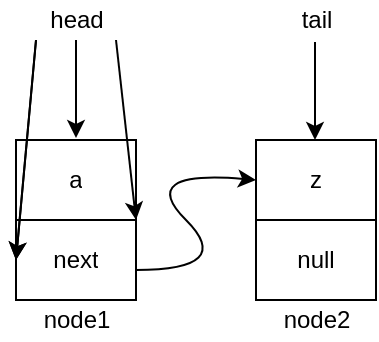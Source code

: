 <mxfile version="17.4.3" type="github">
  <diagram id="elI6AwSIGjLYtBaEWZJg" name="Page-1">
    <mxGraphModel dx="1038" dy="579" grid="1" gridSize="10" guides="1" tooltips="1" connect="1" arrows="1" fold="1" page="1" pageScale="1" pageWidth="850" pageHeight="1100" math="0" shadow="0">
      <root>
        <mxCell id="0" />
        <mxCell id="1" parent="0" />
        <mxCell id="kVRj3fY2eRAeYTCR9Hya-1" value="" style="shape=table;startSize=0;container=1;collapsible=0;childLayout=tableLayout;rounded=0;sketch=0;" vertex="1" parent="1">
          <mxGeometry x="320" y="240" width="60" height="80" as="geometry" />
        </mxCell>
        <mxCell id="kVRj3fY2eRAeYTCR9Hya-2" value="" style="shape=tableRow;horizontal=0;startSize=0;swimlaneHead=0;swimlaneBody=0;top=0;left=0;bottom=0;right=0;collapsible=0;dropTarget=0;fillColor=none;points=[[0,0.5],[1,0.5]];portConstraint=eastwest;rounded=0;sketch=0;" vertex="1" parent="kVRj3fY2eRAeYTCR9Hya-1">
          <mxGeometry width="60" height="40" as="geometry" />
        </mxCell>
        <mxCell id="kVRj3fY2eRAeYTCR9Hya-3" value="a" style="shape=partialRectangle;html=1;whiteSpace=wrap;connectable=0;overflow=hidden;fillColor=none;top=0;left=0;bottom=0;right=0;pointerEvents=1;rounded=0;sketch=0;" vertex="1" parent="kVRj3fY2eRAeYTCR9Hya-2">
          <mxGeometry width="60" height="40" as="geometry">
            <mxRectangle width="60" height="40" as="alternateBounds" />
          </mxGeometry>
        </mxCell>
        <mxCell id="kVRj3fY2eRAeYTCR9Hya-4" value="" style="shape=tableRow;horizontal=0;startSize=0;swimlaneHead=0;swimlaneBody=0;top=0;left=0;bottom=0;right=0;collapsible=0;dropTarget=0;fillColor=none;points=[[0,0.5],[1,0.5]];portConstraint=eastwest;rounded=0;sketch=0;" vertex="1" parent="kVRj3fY2eRAeYTCR9Hya-1">
          <mxGeometry y="40" width="60" height="40" as="geometry" />
        </mxCell>
        <mxCell id="kVRj3fY2eRAeYTCR9Hya-5" value="next" style="shape=partialRectangle;html=1;whiteSpace=wrap;connectable=0;overflow=hidden;fillColor=none;top=0;left=0;bottom=0;right=0;pointerEvents=1;rounded=0;sketch=0;" vertex="1" parent="kVRj3fY2eRAeYTCR9Hya-4">
          <mxGeometry width="60" height="40" as="geometry">
            <mxRectangle width="60" height="40" as="alternateBounds" />
          </mxGeometry>
        </mxCell>
        <mxCell id="kVRj3fY2eRAeYTCR9Hya-17" value="" style="shape=singleArrow;whiteSpace=wrap;html=1;arrowWidth=0.4;arrowSize=0.4;" vertex="1" parent="kVRj3fY2eRAeYTCR9Hya-4">
          <mxGeometry x="60" width="NaN" height="40" as="geometry">
            <mxRectangle width="NaN" height="40" as="alternateBounds" />
          </mxGeometry>
        </mxCell>
        <mxCell id="kVRj3fY2eRAeYTCR9Hya-19" value="" style="shape=waypoint;sketch=0;size=6;pointerEvents=1;points=[];fillColor=none;resizable=0;rotatable=0;perimeter=centerPerimeter;snapToPoint=1;" vertex="1" parent="kVRj3fY2eRAeYTCR9Hya-4">
          <mxGeometry width="NaN" height="40" as="geometry">
            <mxRectangle width="NaN" height="40" as="alternateBounds" />
          </mxGeometry>
        </mxCell>
        <mxCell id="kVRj3fY2eRAeYTCR9Hya-22" value="" style="shape=waypoint;sketch=0;size=6;pointerEvents=1;points=[];fillColor=none;resizable=0;rotatable=0;perimeter=centerPerimeter;snapToPoint=1;" vertex="1" parent="kVRj3fY2eRAeYTCR9Hya-4">
          <mxGeometry width="NaN" height="40" as="geometry">
            <mxRectangle width="NaN" height="40" as="alternateBounds" />
          </mxGeometry>
        </mxCell>
        <mxCell id="kVRj3fY2eRAeYTCR9Hya-24" value="" style="shape=waypoint;sketch=0;size=6;pointerEvents=1;points=[];fillColor=none;resizable=0;rotatable=0;perimeter=centerPerimeter;snapToPoint=1;" vertex="1" parent="kVRj3fY2eRAeYTCR9Hya-4">
          <mxGeometry width="NaN" height="40" as="geometry">
            <mxRectangle width="NaN" height="40" as="alternateBounds" />
          </mxGeometry>
        </mxCell>
        <mxCell id="kVRj3fY2eRAeYTCR9Hya-6" value="" style="shape=table;startSize=0;container=1;collapsible=0;childLayout=tableLayout;rounded=0;sketch=0;" vertex="1" parent="1">
          <mxGeometry x="440" y="240" width="60" height="80" as="geometry" />
        </mxCell>
        <mxCell id="kVRj3fY2eRAeYTCR9Hya-7" value="" style="shape=tableRow;horizontal=0;startSize=0;swimlaneHead=0;swimlaneBody=0;top=0;left=0;bottom=0;right=0;collapsible=0;dropTarget=0;fillColor=none;points=[[0,0.5],[1,0.5]];portConstraint=eastwest;rounded=0;sketch=0;" vertex="1" parent="kVRj3fY2eRAeYTCR9Hya-6">
          <mxGeometry width="60" height="40" as="geometry" />
        </mxCell>
        <mxCell id="kVRj3fY2eRAeYTCR9Hya-8" value="z" style="shape=partialRectangle;html=1;whiteSpace=wrap;connectable=0;overflow=hidden;fillColor=none;top=0;left=0;bottom=0;right=0;pointerEvents=1;rounded=0;sketch=0;" vertex="1" parent="kVRj3fY2eRAeYTCR9Hya-7">
          <mxGeometry width="60" height="40" as="geometry">
            <mxRectangle width="60" height="40" as="alternateBounds" />
          </mxGeometry>
        </mxCell>
        <mxCell id="kVRj3fY2eRAeYTCR9Hya-9" value="" style="shape=tableRow;horizontal=0;startSize=0;swimlaneHead=0;swimlaneBody=0;top=0;left=0;bottom=0;right=0;collapsible=0;dropTarget=0;fillColor=none;points=[[0,0.5],[1,0.5]];portConstraint=eastwest;rounded=0;sketch=0;" vertex="1" parent="kVRj3fY2eRAeYTCR9Hya-6">
          <mxGeometry y="40" width="60" height="40" as="geometry" />
        </mxCell>
        <mxCell id="kVRj3fY2eRAeYTCR9Hya-10" value="null" style="shape=partialRectangle;html=1;whiteSpace=wrap;connectable=0;overflow=hidden;fillColor=none;top=0;left=0;bottom=0;right=0;pointerEvents=1;rounded=0;sketch=0;" vertex="1" parent="kVRj3fY2eRAeYTCR9Hya-9">
          <mxGeometry width="60" height="40" as="geometry">
            <mxRectangle width="60" height="40" as="alternateBounds" />
          </mxGeometry>
        </mxCell>
        <mxCell id="kVRj3fY2eRAeYTCR9Hya-11" value="node1" style="text;html=1;align=center;verticalAlign=middle;resizable=0;points=[];autosize=1;strokeColor=none;fillColor=none;" vertex="1" parent="1">
          <mxGeometry x="325" y="320" width="50" height="20" as="geometry" />
        </mxCell>
        <mxCell id="kVRj3fY2eRAeYTCR9Hya-12" value="node2" style="text;html=1;align=center;verticalAlign=middle;resizable=0;points=[];autosize=1;strokeColor=none;fillColor=none;" vertex="1" parent="1">
          <mxGeometry x="445" y="320" width="50" height="20" as="geometry" />
        </mxCell>
        <mxCell id="kVRj3fY2eRAeYTCR9Hya-18" value="" style="edgeStyle=orthogonalEdgeStyle;rounded=0;orthogonalLoop=1;jettySize=auto;html=1;" edge="1" parent="1" source="kVRj3fY2eRAeYTCR9Hya-16" target="kVRj3fY2eRAeYTCR9Hya-17">
          <mxGeometry relative="1" as="geometry" />
        </mxCell>
        <mxCell id="kVRj3fY2eRAeYTCR9Hya-20" value="" style="edgeStyle=orthogonalEdgeStyle;rounded=0;orthogonalLoop=1;jettySize=auto;html=1;" edge="1" parent="1" source="kVRj3fY2eRAeYTCR9Hya-16" target="kVRj3fY2eRAeYTCR9Hya-19">
          <mxGeometry relative="1" as="geometry" />
        </mxCell>
        <mxCell id="kVRj3fY2eRAeYTCR9Hya-23" value="" style="edgeStyle=orthogonalEdgeStyle;rounded=0;orthogonalLoop=1;jettySize=auto;html=1;" edge="1" parent="1" source="kVRj3fY2eRAeYTCR9Hya-16" target="kVRj3fY2eRAeYTCR9Hya-22">
          <mxGeometry relative="1" as="geometry" />
        </mxCell>
        <mxCell id="kVRj3fY2eRAeYTCR9Hya-16" value="head" style="text;html=1;align=center;verticalAlign=middle;resizable=0;points=[];autosize=1;strokeColor=none;fillColor=none;" vertex="1" parent="1">
          <mxGeometry x="330" y="170" width="40" height="20" as="geometry" />
        </mxCell>
        <mxCell id="kVRj3fY2eRAeYTCR9Hya-26" value="" style="endArrow=classic;html=1;rounded=0;entryX=0.5;entryY=-0.025;entryDx=0;entryDy=0;entryPerimeter=0;" edge="1" parent="1" source="kVRj3fY2eRAeYTCR9Hya-16" target="kVRj3fY2eRAeYTCR9Hya-2">
          <mxGeometry width="50" height="50" relative="1" as="geometry">
            <mxPoint x="400" y="350" as="sourcePoint" />
            <mxPoint x="450" y="300" as="targetPoint" />
          </mxGeometry>
        </mxCell>
        <mxCell id="kVRj3fY2eRAeYTCR9Hya-27" value="" style="curved=1;endArrow=classic;html=1;rounded=0;entryX=0;entryY=0.5;entryDx=0;entryDy=0;" edge="1" parent="1" target="kVRj3fY2eRAeYTCR9Hya-7">
          <mxGeometry width="50" height="50" relative="1" as="geometry">
            <mxPoint x="380" y="305" as="sourcePoint" />
            <mxPoint x="430" y="255" as="targetPoint" />
            <Array as="points">
              <mxPoint x="430" y="305" />
              <mxPoint x="380" y="255" />
            </Array>
          </mxGeometry>
        </mxCell>
        <mxCell id="kVRj3fY2eRAeYTCR9Hya-30" value="tail" style="text;html=1;align=center;verticalAlign=middle;resizable=0;points=[];autosize=1;strokeColor=none;fillColor=none;" vertex="1" parent="1">
          <mxGeometry x="455" y="170" width="30" height="20" as="geometry" />
        </mxCell>
        <mxCell id="kVRj3fY2eRAeYTCR9Hya-31" value="" style="endArrow=classic;html=1;rounded=0;entryX=0.5;entryY=-0.025;entryDx=0;entryDy=0;entryPerimeter=0;" edge="1" parent="1">
          <mxGeometry width="50" height="50" relative="1" as="geometry">
            <mxPoint x="469.5" y="191" as="sourcePoint" />
            <mxPoint x="469.5" y="240" as="targetPoint" />
          </mxGeometry>
        </mxCell>
      </root>
    </mxGraphModel>
  </diagram>
</mxfile>
